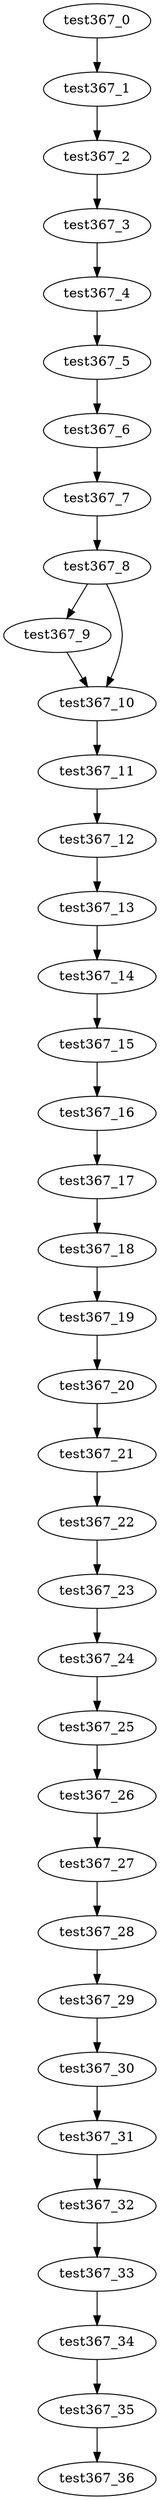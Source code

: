 digraph G {
test367_0->test367_1;
test367_1->test367_2;
test367_2->test367_3;
test367_3->test367_4;
test367_4->test367_5;
test367_5->test367_6;
test367_6->test367_7;
test367_7->test367_8;
test367_8->test367_9;
test367_8->test367_10;
test367_9->test367_10;
test367_10->test367_11;
test367_11->test367_12;
test367_12->test367_13;
test367_13->test367_14;
test367_14->test367_15;
test367_15->test367_16;
test367_16->test367_17;
test367_17->test367_18;
test367_18->test367_19;
test367_19->test367_20;
test367_20->test367_21;
test367_21->test367_22;
test367_22->test367_23;
test367_23->test367_24;
test367_24->test367_25;
test367_25->test367_26;
test367_26->test367_27;
test367_27->test367_28;
test367_28->test367_29;
test367_29->test367_30;
test367_30->test367_31;
test367_31->test367_32;
test367_32->test367_33;
test367_33->test367_34;
test367_34->test367_35;
test367_35->test367_36;

}
